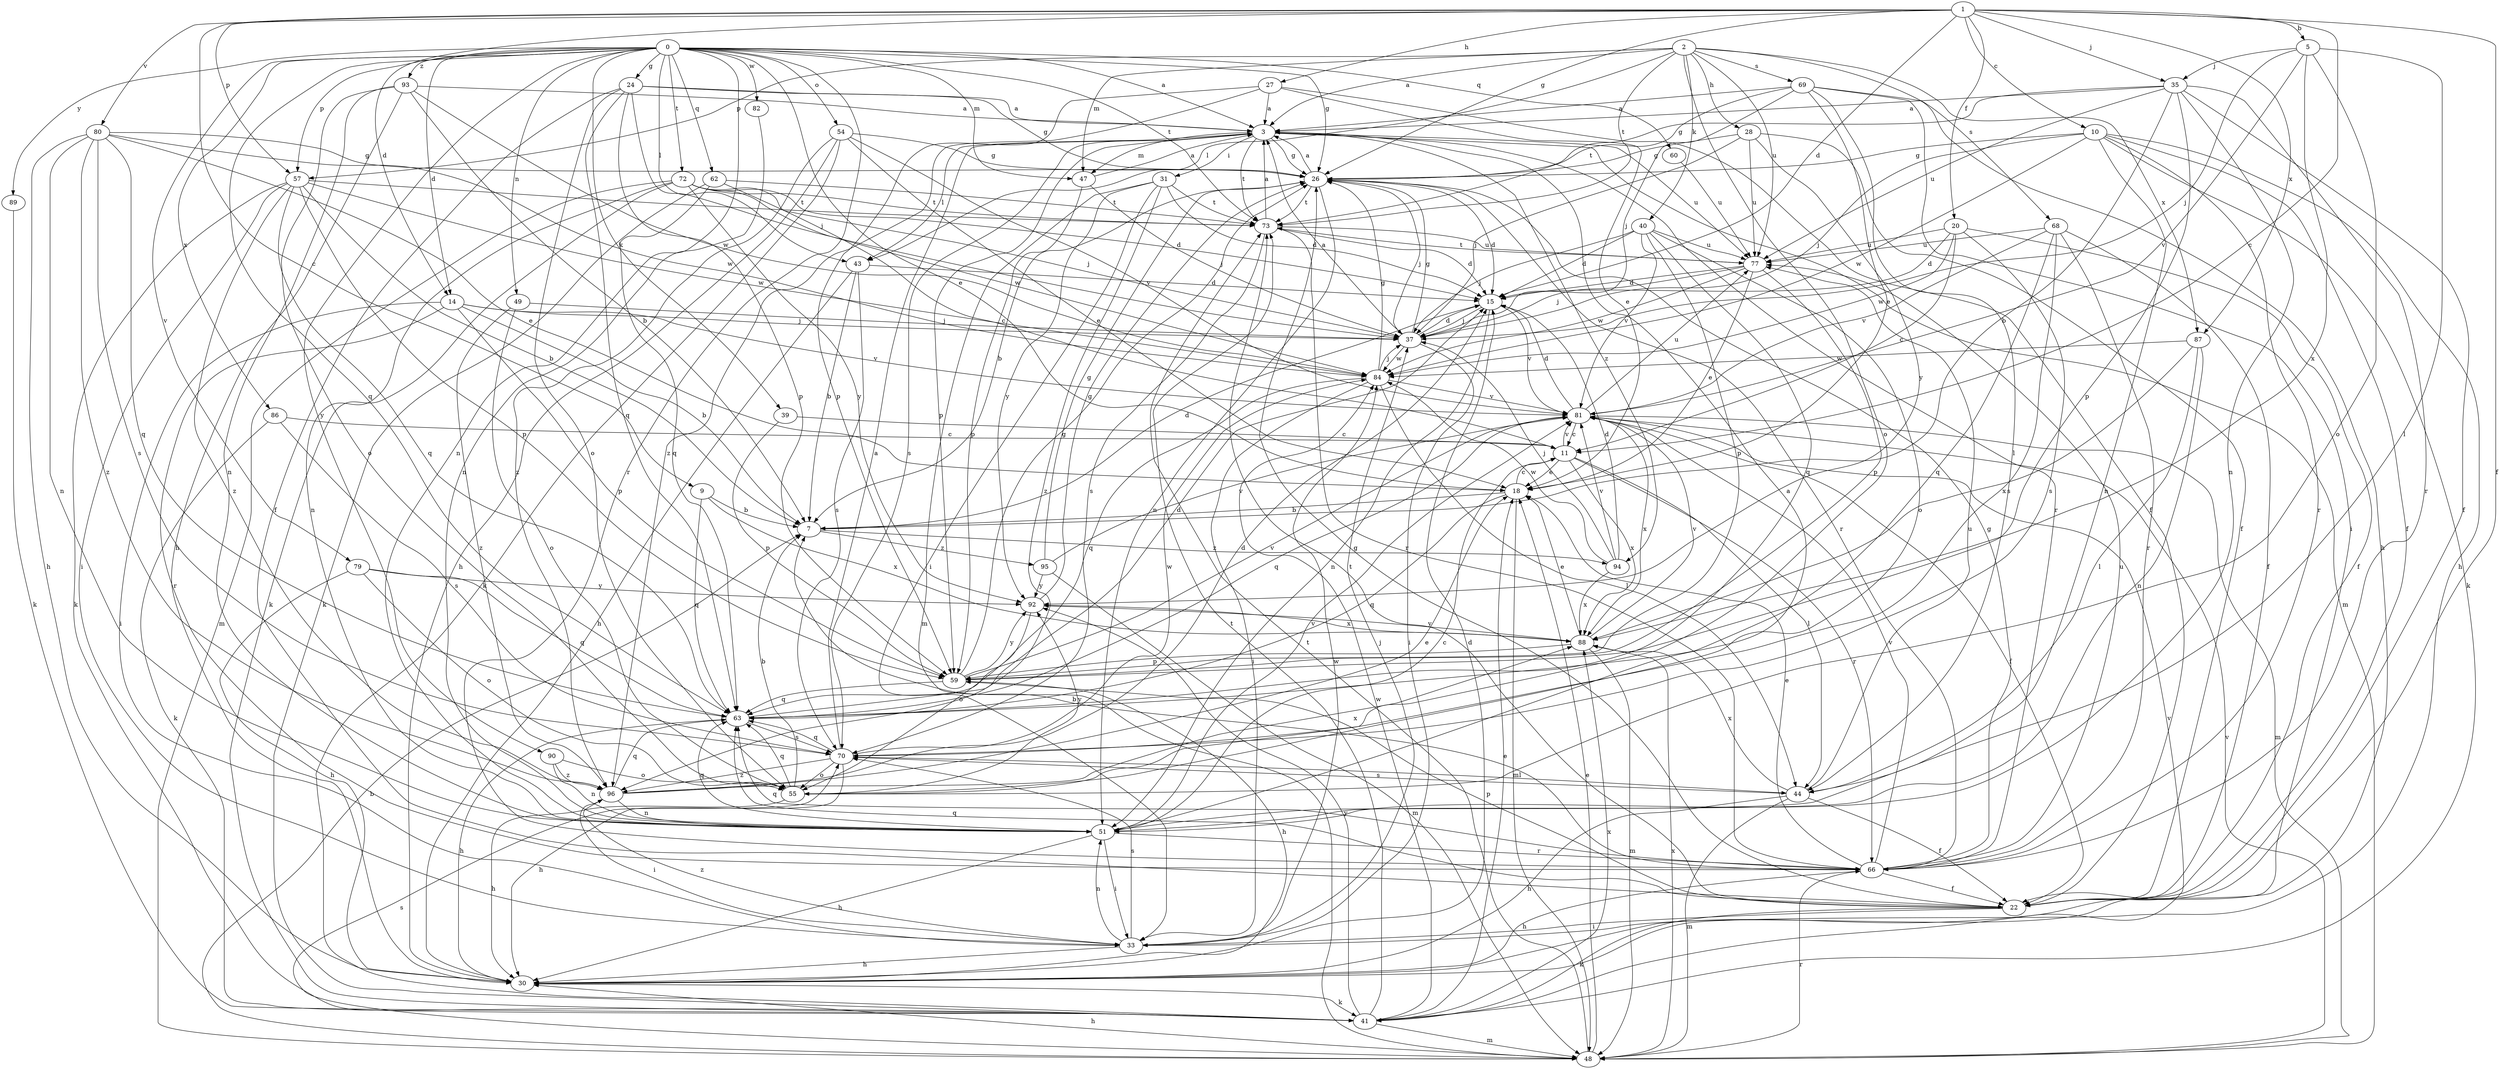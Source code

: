 strict digraph  {
0;
1;
2;
3;
5;
7;
9;
10;
11;
14;
15;
18;
20;
22;
24;
26;
27;
28;
30;
31;
33;
35;
37;
39;
40;
41;
43;
44;
47;
48;
49;
51;
54;
55;
57;
59;
60;
62;
63;
66;
68;
69;
70;
72;
73;
77;
79;
80;
81;
82;
84;
86;
87;
88;
89;
90;
92;
93;
94;
95;
96;
0 -> 3  [label=a];
0 -> 14  [label=d];
0 -> 18  [label=e];
0 -> 24  [label=g];
0 -> 26  [label=g];
0 -> 39  [label=k];
0 -> 43  [label=l];
0 -> 47  [label=m];
0 -> 49  [label=n];
0 -> 51  [label=n];
0 -> 54  [label=o];
0 -> 57  [label=p];
0 -> 60  [label=q];
0 -> 62  [label=q];
0 -> 63  [label=q];
0 -> 66  [label=r];
0 -> 72  [label=t];
0 -> 73  [label=t];
0 -> 79  [label=v];
0 -> 82  [label=w];
0 -> 86  [label=x];
0 -> 89  [label=y];
0 -> 90  [label=y];
0 -> 93  [label=z];
1 -> 5  [label=b];
1 -> 9  [label=c];
1 -> 10  [label=c];
1 -> 11  [label=c];
1 -> 14  [label=d];
1 -> 15  [label=d];
1 -> 20  [label=f];
1 -> 22  [label=f];
1 -> 26  [label=g];
1 -> 27  [label=h];
1 -> 35  [label=j];
1 -> 57  [label=p];
1 -> 80  [label=v];
1 -> 87  [label=x];
2 -> 3  [label=a];
2 -> 28  [label=h];
2 -> 40  [label=k];
2 -> 43  [label=l];
2 -> 47  [label=m];
2 -> 55  [label=o];
2 -> 57  [label=p];
2 -> 68  [label=s];
2 -> 69  [label=s];
2 -> 73  [label=t];
2 -> 77  [label=u];
2 -> 87  [label=x];
3 -> 26  [label=g];
3 -> 31  [label=i];
3 -> 43  [label=l];
3 -> 47  [label=m];
3 -> 48  [label=m];
3 -> 59  [label=p];
3 -> 66  [label=r];
3 -> 70  [label=s];
3 -> 73  [label=t];
3 -> 77  [label=u];
3 -> 94  [label=z];
5 -> 35  [label=j];
5 -> 37  [label=j];
5 -> 44  [label=l];
5 -> 55  [label=o];
5 -> 81  [label=v];
5 -> 88  [label=x];
7 -> 15  [label=d];
7 -> 94  [label=z];
7 -> 95  [label=z];
9 -> 7  [label=b];
9 -> 63  [label=q];
9 -> 88  [label=x];
10 -> 22  [label=f];
10 -> 26  [label=g];
10 -> 30  [label=h];
10 -> 37  [label=j];
10 -> 41  [label=k];
10 -> 51  [label=n];
10 -> 66  [label=r];
10 -> 84  [label=w];
11 -> 18  [label=e];
11 -> 44  [label=l];
11 -> 66  [label=r];
11 -> 81  [label=v];
11 -> 88  [label=x];
14 -> 7  [label=b];
14 -> 33  [label=i];
14 -> 37  [label=j];
14 -> 59  [label=p];
14 -> 66  [label=r];
14 -> 81  [label=v];
15 -> 37  [label=j];
15 -> 51  [label=n];
15 -> 81  [label=v];
18 -> 7  [label=b];
18 -> 11  [label=c];
18 -> 48  [label=m];
18 -> 63  [label=q];
20 -> 11  [label=c];
20 -> 15  [label=d];
20 -> 22  [label=f];
20 -> 70  [label=s];
20 -> 77  [label=u];
20 -> 84  [label=w];
22 -> 26  [label=g];
22 -> 33  [label=i];
22 -> 41  [label=k];
22 -> 59  [label=p];
22 -> 63  [label=q];
22 -> 73  [label=t];
24 -> 3  [label=a];
24 -> 22  [label=f];
24 -> 26  [label=g];
24 -> 37  [label=j];
24 -> 55  [label=o];
24 -> 59  [label=p];
24 -> 63  [label=q];
26 -> 3  [label=a];
26 -> 7  [label=b];
26 -> 15  [label=d];
26 -> 37  [label=j];
26 -> 51  [label=n];
26 -> 66  [label=r];
26 -> 73  [label=t];
27 -> 3  [label=a];
27 -> 18  [label=e];
27 -> 22  [label=f];
27 -> 59  [label=p];
27 -> 96  [label=z];
28 -> 22  [label=f];
28 -> 26  [label=g];
28 -> 37  [label=j];
28 -> 77  [label=u];
28 -> 92  [label=y];
30 -> 15  [label=d];
30 -> 41  [label=k];
31 -> 15  [label=d];
31 -> 33  [label=i];
31 -> 48  [label=m];
31 -> 73  [label=t];
31 -> 92  [label=y];
31 -> 96  [label=z];
33 -> 30  [label=h];
33 -> 37  [label=j];
33 -> 51  [label=n];
33 -> 70  [label=s];
33 -> 84  [label=w];
33 -> 96  [label=z];
35 -> 3  [label=a];
35 -> 7  [label=b];
35 -> 22  [label=f];
35 -> 26  [label=g];
35 -> 51  [label=n];
35 -> 59  [label=p];
35 -> 66  [label=r];
35 -> 77  [label=u];
37 -> 3  [label=a];
37 -> 15  [label=d];
37 -> 26  [label=g];
37 -> 33  [label=i];
37 -> 84  [label=w];
39 -> 11  [label=c];
39 -> 59  [label=p];
40 -> 15  [label=d];
40 -> 37  [label=j];
40 -> 55  [label=o];
40 -> 59  [label=p];
40 -> 63  [label=q];
40 -> 77  [label=u];
40 -> 81  [label=v];
41 -> 18  [label=e];
41 -> 48  [label=m];
41 -> 73  [label=t];
41 -> 81  [label=v];
41 -> 84  [label=w];
41 -> 88  [label=x];
41 -> 92  [label=y];
43 -> 7  [label=b];
43 -> 15  [label=d];
43 -> 30  [label=h];
43 -> 70  [label=s];
44 -> 22  [label=f];
44 -> 30  [label=h];
44 -> 48  [label=m];
44 -> 70  [label=s];
44 -> 77  [label=u];
44 -> 88  [label=x];
47 -> 3  [label=a];
47 -> 37  [label=j];
47 -> 59  [label=p];
48 -> 7  [label=b];
48 -> 18  [label=e];
48 -> 30  [label=h];
48 -> 66  [label=r];
48 -> 70  [label=s];
48 -> 73  [label=t];
48 -> 81  [label=v];
48 -> 88  [label=x];
49 -> 37  [label=j];
49 -> 55  [label=o];
49 -> 96  [label=z];
51 -> 3  [label=a];
51 -> 11  [label=c];
51 -> 30  [label=h];
51 -> 33  [label=i];
51 -> 63  [label=q];
51 -> 66  [label=r];
51 -> 81  [label=v];
54 -> 18  [label=e];
54 -> 26  [label=g];
54 -> 30  [label=h];
54 -> 41  [label=k];
54 -> 81  [label=v];
54 -> 96  [label=z];
55 -> 7  [label=b];
55 -> 30  [label=h];
55 -> 63  [label=q];
55 -> 92  [label=y];
57 -> 7  [label=b];
57 -> 33  [label=i];
57 -> 41  [label=k];
57 -> 59  [label=p];
57 -> 63  [label=q];
57 -> 73  [label=t];
57 -> 84  [label=w];
57 -> 96  [label=z];
59 -> 26  [label=g];
59 -> 30  [label=h];
59 -> 63  [label=q];
59 -> 81  [label=v];
59 -> 92  [label=y];
60 -> 77  [label=u];
62 -> 11  [label=c];
62 -> 41  [label=k];
62 -> 63  [label=q];
62 -> 73  [label=t];
63 -> 15  [label=d];
63 -> 30  [label=h];
63 -> 70  [label=s];
66 -> 7  [label=b];
66 -> 18  [label=e];
66 -> 22  [label=f];
66 -> 26  [label=g];
66 -> 30  [label=h];
66 -> 63  [label=q];
66 -> 77  [label=u];
66 -> 81  [label=v];
68 -> 22  [label=f];
68 -> 63  [label=q];
68 -> 66  [label=r];
68 -> 70  [label=s];
68 -> 77  [label=u];
68 -> 81  [label=v];
69 -> 3  [label=a];
69 -> 18  [label=e];
69 -> 30  [label=h];
69 -> 33  [label=i];
69 -> 37  [label=j];
69 -> 44  [label=l];
69 -> 73  [label=t];
70 -> 3  [label=a];
70 -> 30  [label=h];
70 -> 44  [label=l];
70 -> 55  [label=o];
70 -> 63  [label=q];
70 -> 84  [label=w];
70 -> 96  [label=z];
72 -> 15  [label=d];
72 -> 37  [label=j];
72 -> 41  [label=k];
72 -> 48  [label=m];
72 -> 51  [label=n];
72 -> 73  [label=t];
72 -> 84  [label=w];
72 -> 92  [label=y];
73 -> 3  [label=a];
73 -> 15  [label=d];
73 -> 66  [label=r];
73 -> 70  [label=s];
73 -> 77  [label=u];
77 -> 15  [label=d];
77 -> 18  [label=e];
77 -> 37  [label=j];
77 -> 59  [label=p];
77 -> 73  [label=t];
77 -> 84  [label=w];
79 -> 30  [label=h];
79 -> 55  [label=o];
79 -> 63  [label=q];
79 -> 92  [label=y];
80 -> 18  [label=e];
80 -> 26  [label=g];
80 -> 30  [label=h];
80 -> 51  [label=n];
80 -> 63  [label=q];
80 -> 70  [label=s];
80 -> 84  [label=w];
80 -> 96  [label=z];
81 -> 11  [label=c];
81 -> 15  [label=d];
81 -> 22  [label=f];
81 -> 48  [label=m];
81 -> 63  [label=q];
81 -> 77  [label=u];
81 -> 88  [label=x];
82 -> 51  [label=n];
84 -> 26  [label=g];
84 -> 33  [label=i];
84 -> 37  [label=j];
84 -> 44  [label=l];
84 -> 63  [label=q];
84 -> 81  [label=v];
86 -> 11  [label=c];
86 -> 41  [label=k];
86 -> 70  [label=s];
87 -> 44  [label=l];
87 -> 51  [label=n];
87 -> 84  [label=w];
87 -> 88  [label=x];
88 -> 18  [label=e];
88 -> 48  [label=m];
88 -> 59  [label=p];
88 -> 81  [label=v];
88 -> 92  [label=y];
89 -> 41  [label=k];
90 -> 51  [label=n];
90 -> 55  [label=o];
90 -> 96  [label=z];
92 -> 26  [label=g];
92 -> 55  [label=o];
92 -> 88  [label=x];
93 -> 3  [label=a];
93 -> 7  [label=b];
93 -> 30  [label=h];
93 -> 51  [label=n];
93 -> 55  [label=o];
93 -> 84  [label=w];
94 -> 15  [label=d];
94 -> 37  [label=j];
94 -> 81  [label=v];
94 -> 84  [label=w];
94 -> 88  [label=x];
95 -> 26  [label=g];
95 -> 48  [label=m];
95 -> 81  [label=v];
95 -> 92  [label=y];
96 -> 15  [label=d];
96 -> 18  [label=e];
96 -> 33  [label=i];
96 -> 51  [label=n];
96 -> 63  [label=q];
96 -> 88  [label=x];
}
